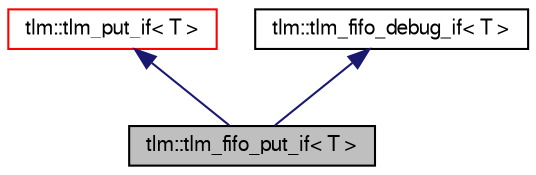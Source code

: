 digraph G
{
  edge [fontname="FreeSans",fontsize="10",labelfontname="FreeSans",labelfontsize="10"];
  node [fontname="FreeSans",fontsize="10",shape=record];
  Node1 [label="tlm::tlm_fifo_put_if\< T \>",height=0.2,width=0.4,color="black", fillcolor="grey75", style="filled" fontcolor="black"];
  Node2 -> Node1 [dir=back,color="midnightblue",fontsize="10",style="solid",fontname="FreeSans"];
  Node2 [label="tlm::tlm_put_if\< T \>",height=0.2,width=0.4,color="red", fillcolor="white", style="filled",URL="$a00109.html"];
  Node3 -> Node1 [dir=back,color="midnightblue",fontsize="10",style="solid",fontname="FreeSans"];
  Node3 [label="tlm::tlm_fifo_debug_if\< T \>",height=0.2,width=0.4,color="black", fillcolor="white", style="filled",URL="$a00083.html"];
}
